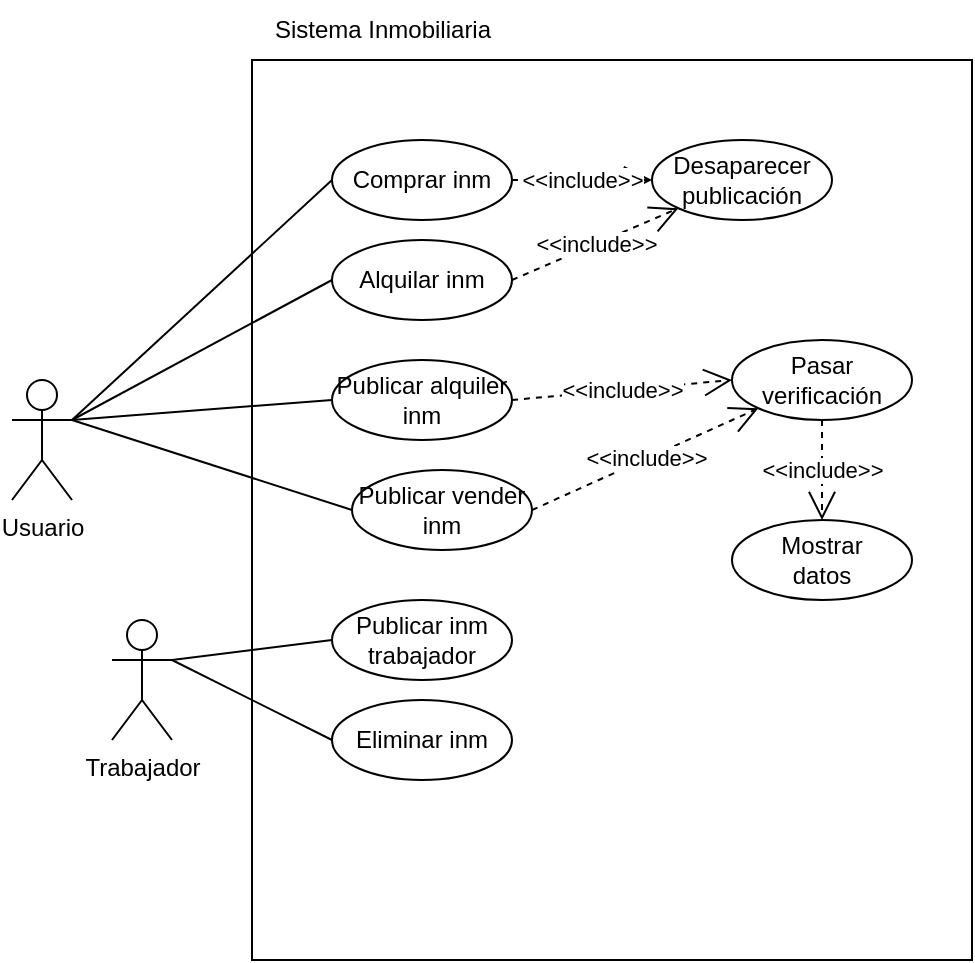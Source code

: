 <mxfile version="21.6.1" type="device">
  <diagram name="Página-1" id="Y1wMcl2y0sXQwSk9wN7H">
    <mxGraphModel dx="915" dy="1360" grid="1" gridSize="10" guides="1" tooltips="1" connect="1" arrows="1" fold="1" page="1" pageScale="1" pageWidth="1169" pageHeight="827" math="0" shadow="0">
      <root>
        <mxCell id="0" />
        <mxCell id="1" parent="0" />
        <mxCell id="k1Mj0svfdqCu7G3vhnCl-3" value="" style="rounded=0;whiteSpace=wrap;html=1;fillColor=none;" vertex="1" parent="1">
          <mxGeometry x="320" y="-60" width="360" height="450" as="geometry" />
        </mxCell>
        <mxCell id="k1Mj0svfdqCu7G3vhnCl-1" value="Trabajador" style="shape=umlActor;verticalLabelPosition=bottom;verticalAlign=top;html=1;outlineConnect=0;" vertex="1" parent="1">
          <mxGeometry x="250" y="220" width="30" height="60" as="geometry" />
        </mxCell>
        <mxCell id="k1Mj0svfdqCu7G3vhnCl-4" value="Sistema Inmobiliaria" style="text;html=1;align=center;verticalAlign=middle;resizable=0;points=[];autosize=1;strokeColor=none;fillColor=none;" vertex="1" parent="1">
          <mxGeometry x="320" y="-90" width="130" height="30" as="geometry" />
        </mxCell>
        <mxCell id="k1Mj0svfdqCu7G3vhnCl-5" value="Usuario" style="shape=umlActor;verticalLabelPosition=bottom;verticalAlign=top;html=1;outlineConnect=0;" vertex="1" parent="1">
          <mxGeometry x="200" y="100" width="30" height="60" as="geometry" />
        </mxCell>
        <mxCell id="k1Mj0svfdqCu7G3vhnCl-6" value="Publicar inm&lt;br&gt;trabajador" style="ellipse;whiteSpace=wrap;html=1;" vertex="1" parent="1">
          <mxGeometry x="360" y="210" width="90" height="40" as="geometry" />
        </mxCell>
        <mxCell id="k1Mj0svfdqCu7G3vhnCl-7" value="Eliminar inm" style="ellipse;whiteSpace=wrap;html=1;" vertex="1" parent="1">
          <mxGeometry x="360" y="260" width="90" height="40" as="geometry" />
        </mxCell>
        <mxCell id="k1Mj0svfdqCu7G3vhnCl-11" value="Publicar vender inm" style="ellipse;whiteSpace=wrap;html=1;" vertex="1" parent="1">
          <mxGeometry x="370" y="145" width="90" height="40" as="geometry" />
        </mxCell>
        <mxCell id="k1Mj0svfdqCu7G3vhnCl-12" value="" style="endArrow=none;html=1;rounded=0;entryX=1;entryY=0.333;entryDx=0;entryDy=0;entryPerimeter=0;exitX=0;exitY=0.5;exitDx=0;exitDy=0;" edge="1" parent="1" source="k1Mj0svfdqCu7G3vhnCl-6" target="k1Mj0svfdqCu7G3vhnCl-1">
          <mxGeometry width="50" height="50" relative="1" as="geometry">
            <mxPoint x="410" y="270" as="sourcePoint" />
            <mxPoint x="460" y="220" as="targetPoint" />
          </mxGeometry>
        </mxCell>
        <mxCell id="k1Mj0svfdqCu7G3vhnCl-13" value="" style="endArrow=none;html=1;rounded=0;exitX=0;exitY=0.5;exitDx=0;exitDy=0;" edge="1" parent="1" source="k1Mj0svfdqCu7G3vhnCl-7">
          <mxGeometry width="50" height="50" relative="1" as="geometry">
            <mxPoint x="370" y="240" as="sourcePoint" />
            <mxPoint x="280" y="240" as="targetPoint" />
          </mxGeometry>
        </mxCell>
        <mxCell id="k1Mj0svfdqCu7G3vhnCl-20" value="Publicar alquiler inm" style="ellipse;whiteSpace=wrap;html=1;" vertex="1" parent="1">
          <mxGeometry x="360" y="90" width="90" height="40" as="geometry" />
        </mxCell>
        <mxCell id="k1Mj0svfdqCu7G3vhnCl-21" value="" style="endArrow=none;html=1;rounded=0;exitX=0;exitY=0.5;exitDx=0;exitDy=0;" edge="1" parent="1" source="k1Mj0svfdqCu7G3vhnCl-20">
          <mxGeometry width="50" height="50" relative="1" as="geometry">
            <mxPoint x="370" y="170" as="sourcePoint" />
            <mxPoint x="230" y="120" as="targetPoint" />
          </mxGeometry>
        </mxCell>
        <mxCell id="k1Mj0svfdqCu7G3vhnCl-22" value="Pasar verificación" style="ellipse;whiteSpace=wrap;html=1;" vertex="1" parent="1">
          <mxGeometry x="560" y="80" width="90" height="40" as="geometry" />
        </mxCell>
        <mxCell id="k1Mj0svfdqCu7G3vhnCl-23" value="&amp;lt;&amp;lt;include&amp;gt;&amp;gt;" style="endArrow=open;endSize=12;dashed=1;html=1;rounded=0;exitX=1;exitY=0.5;exitDx=0;exitDy=0;entryX=0;entryY=0.5;entryDx=0;entryDy=0;" edge="1" parent="1" source="k1Mj0svfdqCu7G3vhnCl-20" target="k1Mj0svfdqCu7G3vhnCl-22">
          <mxGeometry x="0.005" width="160" relative="1" as="geometry">
            <mxPoint x="350" y="250" as="sourcePoint" />
            <mxPoint x="510" y="250" as="targetPoint" />
            <mxPoint as="offset" />
          </mxGeometry>
        </mxCell>
        <mxCell id="k1Mj0svfdqCu7G3vhnCl-24" value="Comprar inm" style="ellipse;whiteSpace=wrap;html=1;" vertex="1" parent="1">
          <mxGeometry x="360" y="-20" width="90" height="40" as="geometry" />
        </mxCell>
        <mxCell id="k1Mj0svfdqCu7G3vhnCl-25" value="Alquilar inm" style="ellipse;whiteSpace=wrap;html=1;" vertex="1" parent="1">
          <mxGeometry x="360" y="30" width="90" height="40" as="geometry" />
        </mxCell>
        <mxCell id="k1Mj0svfdqCu7G3vhnCl-26" value="" style="endArrow=none;html=1;rounded=0;exitX=0;exitY=0.5;exitDx=0;exitDy=0;" edge="1" parent="1" source="k1Mj0svfdqCu7G3vhnCl-25">
          <mxGeometry width="50" height="50" relative="1" as="geometry">
            <mxPoint x="370" y="120" as="sourcePoint" />
            <mxPoint x="230" y="120" as="targetPoint" />
          </mxGeometry>
        </mxCell>
        <mxCell id="k1Mj0svfdqCu7G3vhnCl-27" value="" style="endArrow=none;html=1;rounded=0;exitX=0;exitY=0.5;exitDx=0;exitDy=0;" edge="1" parent="1" source="k1Mj0svfdqCu7G3vhnCl-24">
          <mxGeometry width="50" height="50" relative="1" as="geometry">
            <mxPoint x="380" y="130" as="sourcePoint" />
            <mxPoint x="230" y="120" as="targetPoint" />
          </mxGeometry>
        </mxCell>
        <mxCell id="k1Mj0svfdqCu7G3vhnCl-29" value="&amp;lt;&amp;lt;include&amp;gt;&amp;gt;" style="endArrow=open;endSize=12;dashed=1;html=1;rounded=0;exitX=1;exitY=0.5;exitDx=0;exitDy=0;entryX=0;entryY=1;entryDx=0;entryDy=0;" edge="1" parent="1" source="k1Mj0svfdqCu7G3vhnCl-11" target="k1Mj0svfdqCu7G3vhnCl-22">
          <mxGeometry x="0.005" width="160" relative="1" as="geometry">
            <mxPoint x="460" y="120" as="sourcePoint" />
            <mxPoint x="540" y="90" as="targetPoint" />
            <mxPoint as="offset" />
          </mxGeometry>
        </mxCell>
        <mxCell id="k1Mj0svfdqCu7G3vhnCl-30" value="" style="endArrow=none;html=1;rounded=0;exitX=0;exitY=0.5;exitDx=0;exitDy=0;" edge="1" parent="1" source="k1Mj0svfdqCu7G3vhnCl-11">
          <mxGeometry width="50" height="50" relative="1" as="geometry">
            <mxPoint x="370" y="120" as="sourcePoint" />
            <mxPoint x="230" y="120" as="targetPoint" />
          </mxGeometry>
        </mxCell>
        <mxCell id="k1Mj0svfdqCu7G3vhnCl-31" value="Mostrar&lt;br&gt;datos" style="ellipse;whiteSpace=wrap;html=1;" vertex="1" parent="1">
          <mxGeometry x="560" y="170" width="90" height="40" as="geometry" />
        </mxCell>
        <mxCell id="k1Mj0svfdqCu7G3vhnCl-32" value="&amp;lt;&amp;lt;include&amp;gt;&amp;gt;" style="endArrow=open;endSize=12;dashed=1;html=1;rounded=0;exitX=0.5;exitY=1;exitDx=0;exitDy=0;entryX=0.5;entryY=0;entryDx=0;entryDy=0;" edge="1" parent="1" source="k1Mj0svfdqCu7G3vhnCl-22" target="k1Mj0svfdqCu7G3vhnCl-31">
          <mxGeometry x="0.005" width="160" relative="1" as="geometry">
            <mxPoint x="470" y="175" as="sourcePoint" />
            <mxPoint x="563" y="94" as="targetPoint" />
            <mxPoint as="offset" />
          </mxGeometry>
        </mxCell>
        <mxCell id="k1Mj0svfdqCu7G3vhnCl-33" value="Desaparecer publicación" style="ellipse;whiteSpace=wrap;html=1;" vertex="1" parent="1">
          <mxGeometry x="520" y="-20" width="90" height="40" as="geometry" />
        </mxCell>
        <mxCell id="k1Mj0svfdqCu7G3vhnCl-34" value="&amp;lt;&amp;lt;include&amp;gt;&amp;gt;" style="endArrow=open;endSize=12;dashed=1;html=1;rounded=0;exitX=1;exitY=0.5;exitDx=0;exitDy=0;entryX=0;entryY=1;entryDx=0;entryDy=0;" edge="1" parent="1" source="k1Mj0svfdqCu7G3vhnCl-25" target="k1Mj0svfdqCu7G3vhnCl-33">
          <mxGeometry x="0.005" width="160" relative="1" as="geometry">
            <mxPoint x="470" y="175" as="sourcePoint" />
            <mxPoint x="563" y="94" as="targetPoint" />
            <mxPoint as="offset" />
          </mxGeometry>
        </mxCell>
        <mxCell id="k1Mj0svfdqCu7G3vhnCl-35" value="&amp;lt;&amp;lt;include&amp;gt;&amp;gt;" style="endArrow=open;endSize=12;dashed=1;html=1;rounded=0;exitX=1;exitY=0.5;exitDx=0;exitDy=0;entryX=0;entryY=0.5;entryDx=0;entryDy=0;" edge="1" parent="1" source="k1Mj0svfdqCu7G3vhnCl-24" target="k1Mj0svfdqCu7G3vhnCl-33">
          <mxGeometry x="0.005" width="160" relative="1" as="geometry">
            <mxPoint x="460" y="60" as="sourcePoint" />
            <mxPoint x="543" y="24" as="targetPoint" />
            <mxPoint as="offset" />
          </mxGeometry>
        </mxCell>
      </root>
    </mxGraphModel>
  </diagram>
</mxfile>
